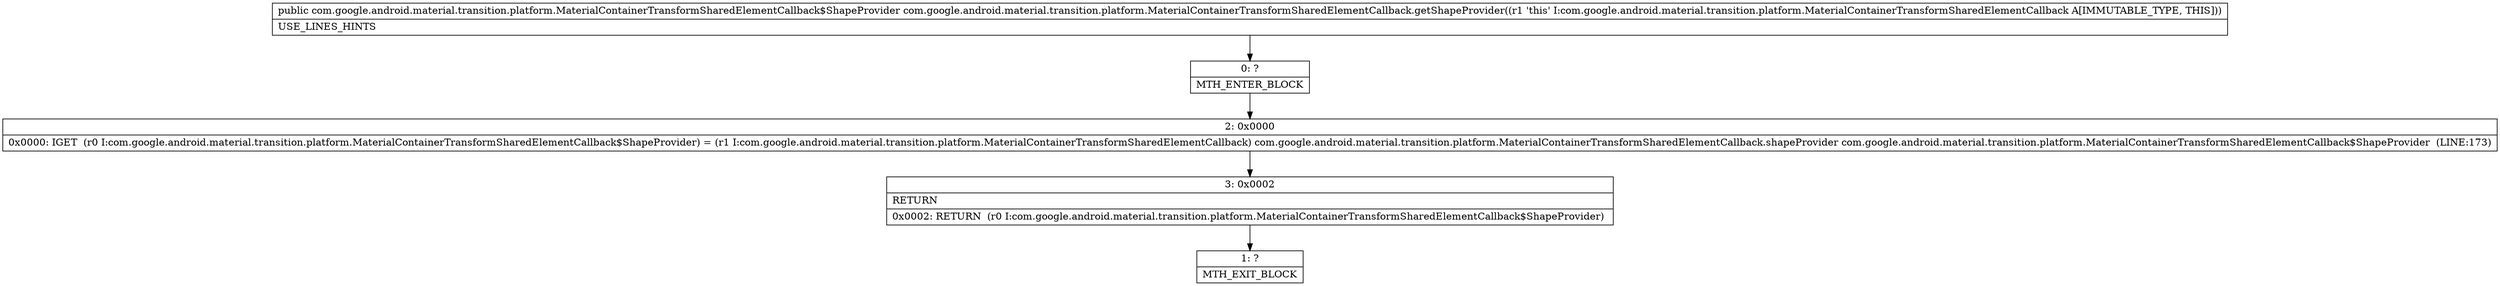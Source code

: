 digraph "CFG forcom.google.android.material.transition.platform.MaterialContainerTransformSharedElementCallback.getShapeProvider()Lcom\/google\/android\/material\/transition\/platform\/MaterialContainerTransformSharedElementCallback$ShapeProvider;" {
Node_0 [shape=record,label="{0\:\ ?|MTH_ENTER_BLOCK\l}"];
Node_2 [shape=record,label="{2\:\ 0x0000|0x0000: IGET  (r0 I:com.google.android.material.transition.platform.MaterialContainerTransformSharedElementCallback$ShapeProvider) = (r1 I:com.google.android.material.transition.platform.MaterialContainerTransformSharedElementCallback) com.google.android.material.transition.platform.MaterialContainerTransformSharedElementCallback.shapeProvider com.google.android.material.transition.platform.MaterialContainerTransformSharedElementCallback$ShapeProvider  (LINE:173)\l}"];
Node_3 [shape=record,label="{3\:\ 0x0002|RETURN\l|0x0002: RETURN  (r0 I:com.google.android.material.transition.platform.MaterialContainerTransformSharedElementCallback$ShapeProvider) \l}"];
Node_1 [shape=record,label="{1\:\ ?|MTH_EXIT_BLOCK\l}"];
MethodNode[shape=record,label="{public com.google.android.material.transition.platform.MaterialContainerTransformSharedElementCallback$ShapeProvider com.google.android.material.transition.platform.MaterialContainerTransformSharedElementCallback.getShapeProvider((r1 'this' I:com.google.android.material.transition.platform.MaterialContainerTransformSharedElementCallback A[IMMUTABLE_TYPE, THIS]))  | USE_LINES_HINTS\l}"];
MethodNode -> Node_0;Node_0 -> Node_2;
Node_2 -> Node_3;
Node_3 -> Node_1;
}


